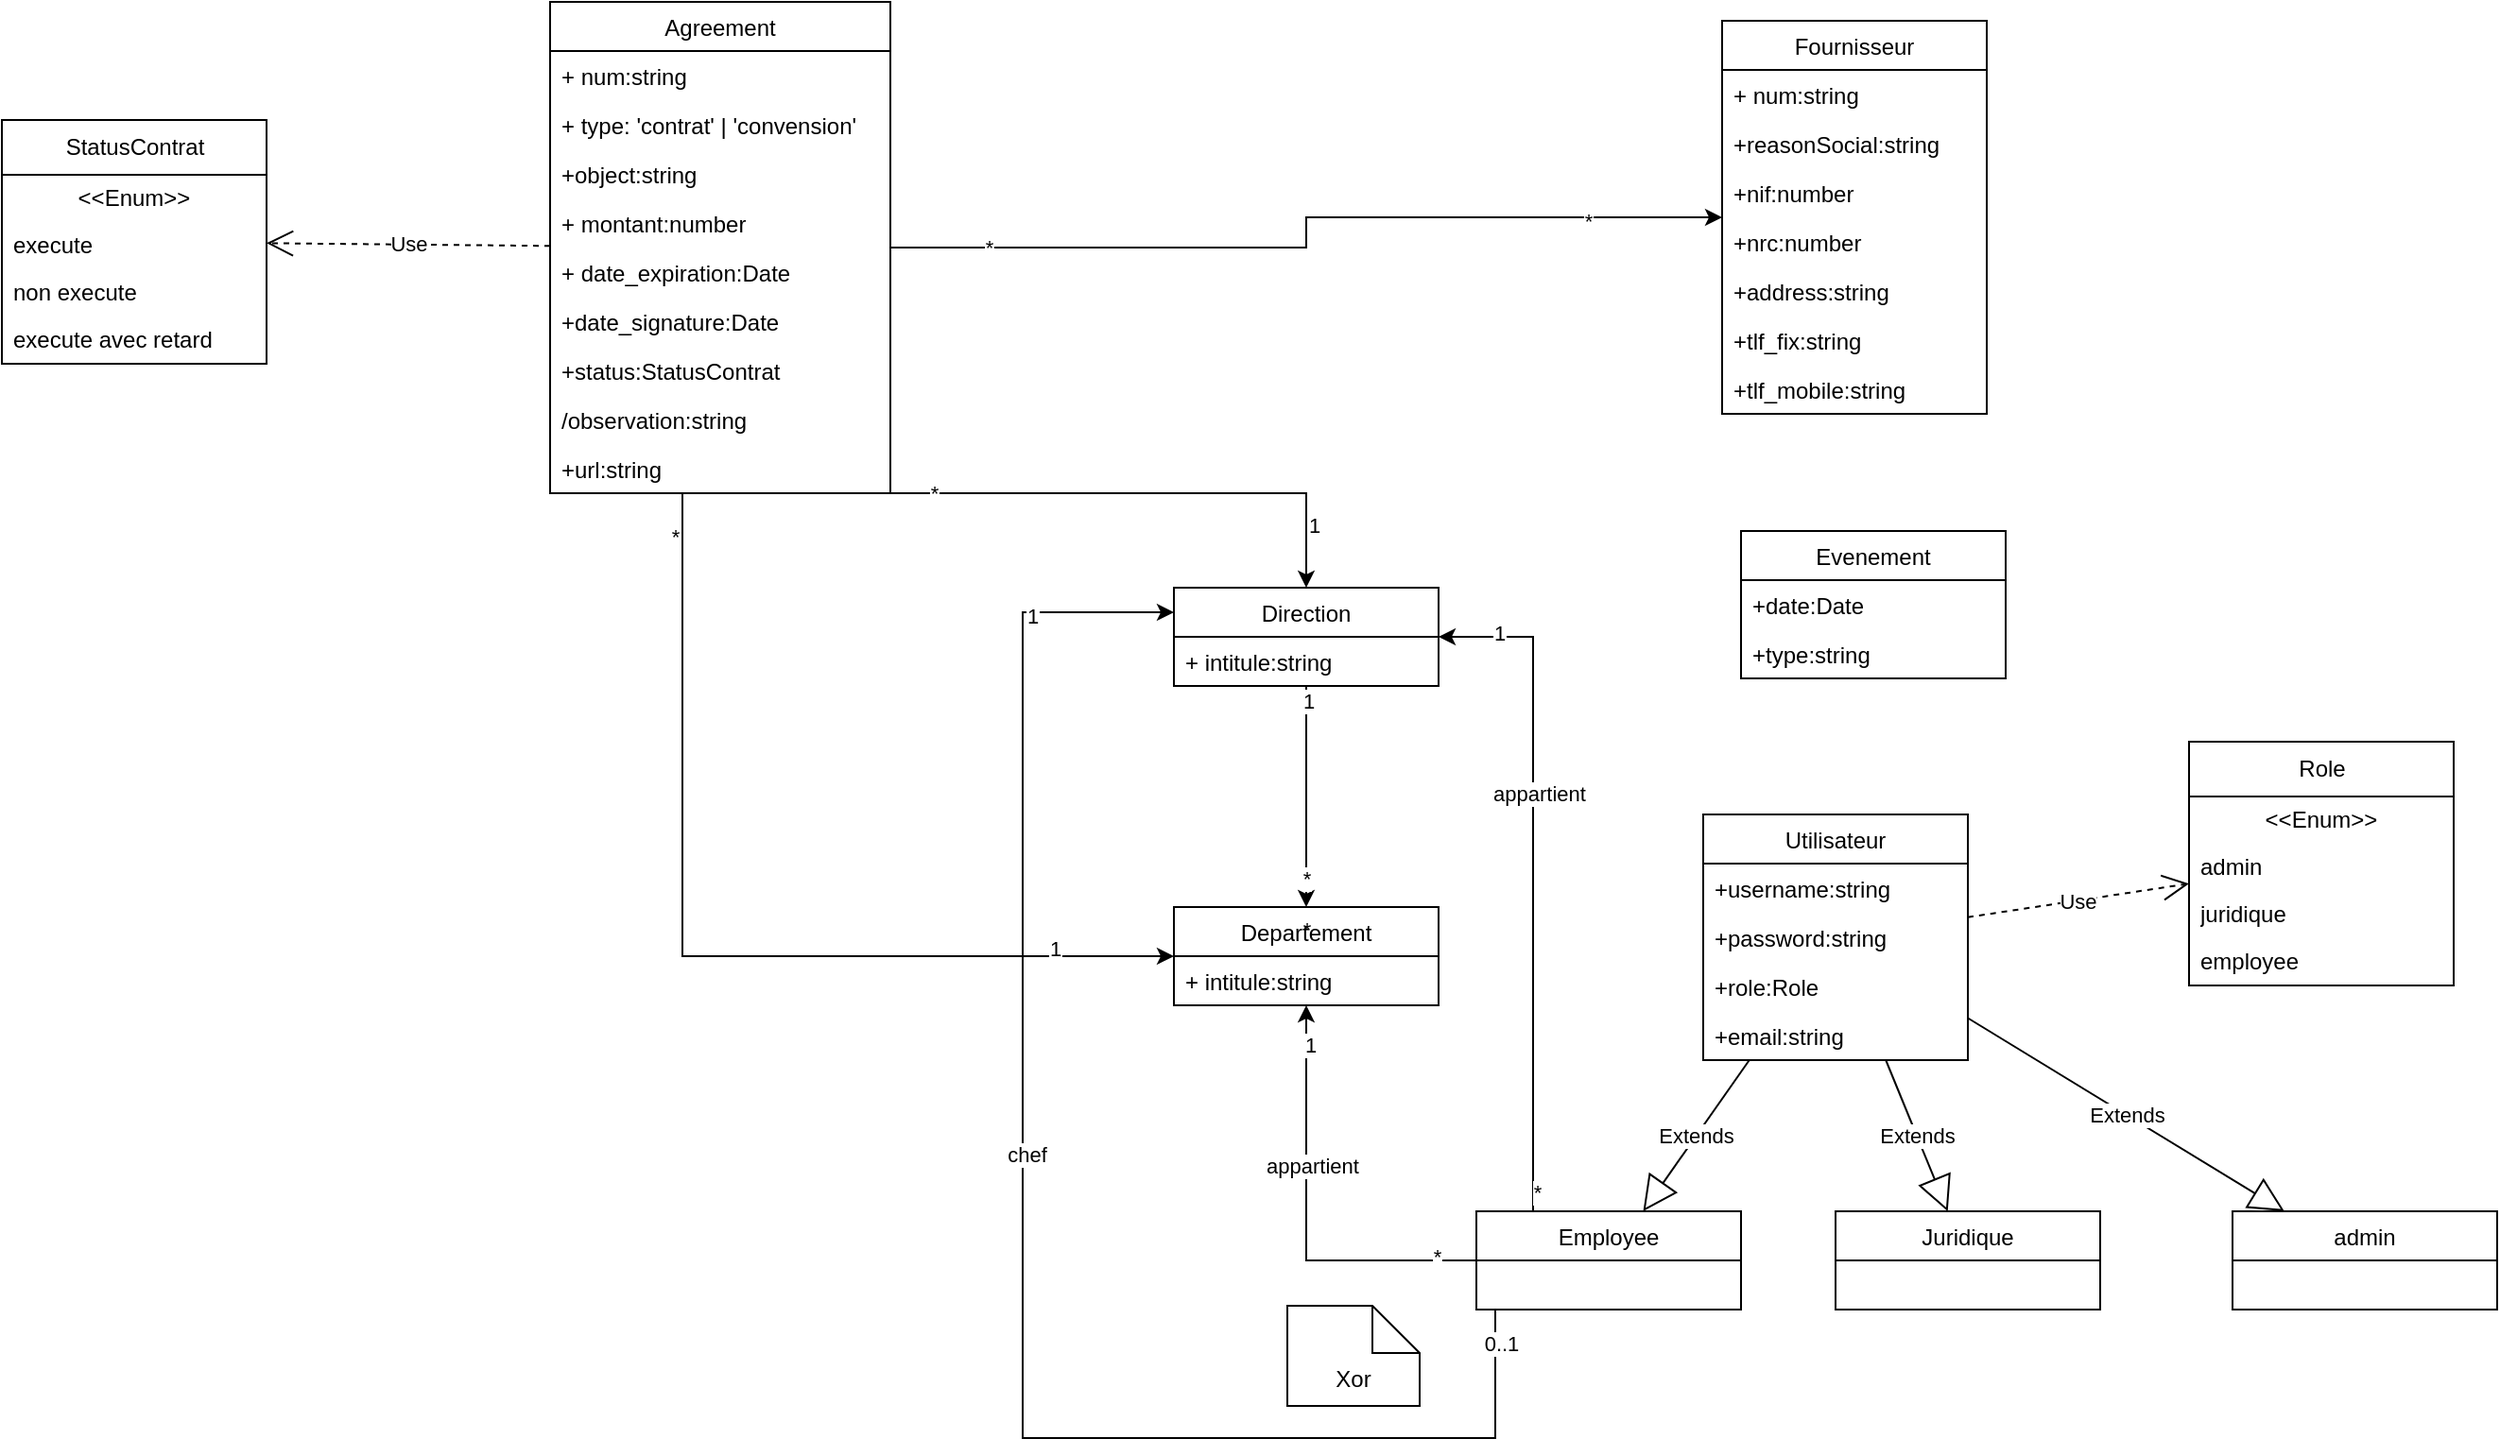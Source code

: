 <mxfile version="20.2.8" type="device"><diagram id="EL7lMZiAikVHlqi0tUtx" name="Page-1"><mxGraphModel dx="1791" dy="500" grid="1" gridSize="10" guides="1" tooltips="1" connect="0" arrows="1" fold="1" page="1" pageScale="1" pageWidth="827" pageHeight="1169" math="0" shadow="0"><root><mxCell id="0"/><mxCell id="1" parent="0"/><mxCell id="Uerh0-OQ4QakUVZc5MlC-25" value="" style="edgeStyle=orthogonalEdgeStyle;rounded=0;orthogonalLoop=1;jettySize=auto;html=1;" parent="1" source="Uerh0-OQ4QakUVZc5MlC-1" target="Uerh0-OQ4QakUVZc5MlC-7" edge="1"><mxGeometry relative="1" as="geometry"><mxPoint x="340" y="128" as="targetPoint"/></mxGeometry></mxCell><mxCell id="Uerh0-OQ4QakUVZc5MlC-26" value="*" style="edgeLabel;html=1;align=center;verticalAlign=middle;resizable=0;points=[];" parent="Uerh0-OQ4QakUVZc5MlC-25" vertex="1" connectable="0"><mxGeometry x="0.687" y="-2" relative="1" as="geometry"><mxPoint as="offset"/></mxGeometry></mxCell><mxCell id="Uerh0-OQ4QakUVZc5MlC-27" value="*" style="edgeLabel;html=1;align=center;verticalAlign=middle;resizable=0;points=[];" parent="Uerh0-OQ4QakUVZc5MlC-25" vertex="1" connectable="0"><mxGeometry x="-0.771" relative="1" as="geometry"><mxPoint as="offset"/></mxGeometry></mxCell><mxCell id="Uerh0-OQ4QakUVZc5MlC-93" value="" style="edgeStyle=orthogonalEdgeStyle;rounded=0;orthogonalLoop=1;jettySize=auto;html=1;" parent="1" source="Uerh0-OQ4QakUVZc5MlC-1" target="Uerh0-OQ4QakUVZc5MlC-29" edge="1"><mxGeometry relative="1" as="geometry"><mxPoint x="140" y="412" as="targetPoint"/><Array as="points"><mxPoint x="140" y="300"/><mxPoint x="360" y="300"/></Array></mxGeometry></mxCell><mxCell id="Uerh0-OQ4QakUVZc5MlC-94" value="1" style="edgeLabel;html=1;align=center;verticalAlign=middle;resizable=0;points=[];" parent="Uerh0-OQ4QakUVZc5MlC-93" vertex="1" connectable="0"><mxGeometry x="0.75" y="4" relative="1" as="geometry"><mxPoint as="offset"/></mxGeometry></mxCell><mxCell id="Uerh0-OQ4QakUVZc5MlC-95" value="*" style="edgeLabel;html=1;align=center;verticalAlign=middle;resizable=0;points=[];" parent="Uerh0-OQ4QakUVZc5MlC-93" vertex="1" connectable="0"><mxGeometry x="-0.781" y="3" relative="1" as="geometry"><mxPoint x="-7" y="3" as="offset"/></mxGeometry></mxCell><mxCell id="Uerh0-OQ4QakUVZc5MlC-1" value="Agreement" style="swimlane;fontStyle=0;childLayout=stackLayout;horizontal=1;startSize=26;fillColor=none;horizontalStack=0;resizeParent=1;resizeParentMax=0;resizeLast=0;collapsible=1;marginBottom=0;" parent="1" vertex="1"><mxGeometry x="-40" y="40" width="180" height="260" as="geometry"/></mxCell><mxCell id="Uerh0-OQ4QakUVZc5MlC-2" value="+ num:string" style="text;strokeColor=none;fillColor=none;align=left;verticalAlign=top;spacingLeft=4;spacingRight=4;overflow=hidden;rotatable=0;points=[[0,0.5],[1,0.5]];portConstraint=eastwest;" parent="Uerh0-OQ4QakUVZc5MlC-1" vertex="1"><mxGeometry y="26" width="180" height="26" as="geometry"/></mxCell><mxCell id="Uerh0-OQ4QakUVZc5MlC-28" value="+ type: 'contrat' | 'convension'" style="text;strokeColor=none;fillColor=none;align=left;verticalAlign=top;spacingLeft=4;spacingRight=4;overflow=hidden;rotatable=0;points=[[0,0.5],[1,0.5]];portConstraint=eastwest;" parent="Uerh0-OQ4QakUVZc5MlC-1" vertex="1"><mxGeometry y="52" width="180" height="26" as="geometry"/></mxCell><mxCell id="Uerh0-OQ4QakUVZc5MlC-3" value="+object:string" style="text;strokeColor=none;fillColor=none;align=left;verticalAlign=top;spacingLeft=4;spacingRight=4;overflow=hidden;rotatable=0;points=[[0,0.5],[1,0.5]];portConstraint=eastwest;" parent="Uerh0-OQ4QakUVZc5MlC-1" vertex="1"><mxGeometry y="78" width="180" height="26" as="geometry"/></mxCell><mxCell id="Uerh0-OQ4QakUVZc5MlC-4" value="+ montant:number" style="text;strokeColor=none;fillColor=none;align=left;verticalAlign=top;spacingLeft=4;spacingRight=4;overflow=hidden;rotatable=0;points=[[0,0.5],[1,0.5]];portConstraint=eastwest;" parent="Uerh0-OQ4QakUVZc5MlC-1" vertex="1"><mxGeometry y="104" width="180" height="26" as="geometry"/></mxCell><mxCell id="Uerh0-OQ4QakUVZc5MlC-5" value="+ date_expiration:Date" style="text;strokeColor=none;fillColor=none;align=left;verticalAlign=top;spacingLeft=4;spacingRight=4;overflow=hidden;rotatable=0;points=[[0,0.5],[1,0.5]];portConstraint=eastwest;" parent="Uerh0-OQ4QakUVZc5MlC-1" vertex="1"><mxGeometry y="130" width="180" height="26" as="geometry"/></mxCell><mxCell id="Uerh0-OQ4QakUVZc5MlC-6" value="+date_signature:Date" style="text;strokeColor=none;fillColor=none;align=left;verticalAlign=top;spacingLeft=4;spacingRight=4;overflow=hidden;rotatable=0;points=[[0,0.5],[1,0.5]];portConstraint=eastwest;" parent="Uerh0-OQ4QakUVZc5MlC-1" vertex="1"><mxGeometry y="156" width="180" height="26" as="geometry"/></mxCell><mxCell id="Uerh0-OQ4QakUVZc5MlC-65" value="+status:StatusContrat" style="text;strokeColor=none;fillColor=none;align=left;verticalAlign=top;spacingLeft=4;spacingRight=4;overflow=hidden;rotatable=0;points=[[0,0.5],[1,0.5]];portConstraint=eastwest;" parent="Uerh0-OQ4QakUVZc5MlC-1" vertex="1"><mxGeometry y="182" width="180" height="26" as="geometry"/></mxCell><mxCell id="Uerh0-OQ4QakUVZc5MlC-96" value="/observation:string" style="text;strokeColor=none;fillColor=none;align=left;verticalAlign=top;spacingLeft=4;spacingRight=4;overflow=hidden;rotatable=0;points=[[0,0.5],[1,0.5]];portConstraint=eastwest;" parent="Uerh0-OQ4QakUVZc5MlC-1" vertex="1"><mxGeometry y="208" width="180" height="26" as="geometry"/></mxCell><mxCell id="Uerh0-OQ4QakUVZc5MlC-127" value="+url:string" style="text;strokeColor=none;fillColor=none;align=left;verticalAlign=top;spacingLeft=4;spacingRight=4;overflow=hidden;rotatable=0;points=[[0,0.5],[1,0.5]];portConstraint=eastwest;" parent="Uerh0-OQ4QakUVZc5MlC-1" vertex="1"><mxGeometry y="234" width="180" height="26" as="geometry"/></mxCell><mxCell id="Uerh0-OQ4QakUVZc5MlC-7" value="Fournisseur" style="swimlane;fontStyle=0;childLayout=stackLayout;horizontal=1;startSize=26;fillColor=none;horizontalStack=0;resizeParent=1;resizeParentMax=0;resizeLast=0;collapsible=1;marginBottom=0;" parent="1" vertex="1"><mxGeometry x="580" y="50" width="140" height="208" as="geometry"/></mxCell><mxCell id="Uerh0-OQ4QakUVZc5MlC-8" value="+ num:string" style="text;strokeColor=none;fillColor=none;align=left;verticalAlign=top;spacingLeft=4;spacingRight=4;overflow=hidden;rotatable=0;points=[[0,0.5],[1,0.5]];portConstraint=eastwest;" parent="Uerh0-OQ4QakUVZc5MlC-7" vertex="1"><mxGeometry y="26" width="140" height="26" as="geometry"/></mxCell><mxCell id="Uerh0-OQ4QakUVZc5MlC-9" value="+reasonSocial:string" style="text;strokeColor=none;fillColor=none;align=left;verticalAlign=top;spacingLeft=4;spacingRight=4;overflow=hidden;rotatable=0;points=[[0,0.5],[1,0.5]];portConstraint=eastwest;" parent="Uerh0-OQ4QakUVZc5MlC-7" vertex="1"><mxGeometry y="52" width="140" height="26" as="geometry"/></mxCell><mxCell id="Uerh0-OQ4QakUVZc5MlC-13" value="+nif:number" style="text;strokeColor=none;fillColor=none;align=left;verticalAlign=top;spacingLeft=4;spacingRight=4;overflow=hidden;rotatable=0;points=[[0,0.5],[1,0.5]];portConstraint=eastwest;" parent="Uerh0-OQ4QakUVZc5MlC-7" vertex="1"><mxGeometry y="78" width="140" height="26" as="geometry"/></mxCell><mxCell id="Uerh0-OQ4QakUVZc5MlC-17" value="+nrc:number" style="text;strokeColor=none;fillColor=none;align=left;verticalAlign=top;spacingLeft=4;spacingRight=4;overflow=hidden;rotatable=0;points=[[0,0.5],[1,0.5]];portConstraint=eastwest;" parent="Uerh0-OQ4QakUVZc5MlC-7" vertex="1"><mxGeometry y="104" width="140" height="26" as="geometry"/></mxCell><mxCell id="Uerh0-OQ4QakUVZc5MlC-14" value="+address:string" style="text;strokeColor=none;fillColor=none;align=left;verticalAlign=top;spacingLeft=4;spacingRight=4;overflow=hidden;rotatable=0;points=[[0,0.5],[1,0.5]];portConstraint=eastwest;" parent="Uerh0-OQ4QakUVZc5MlC-7" vertex="1"><mxGeometry y="130" width="140" height="26" as="geometry"/></mxCell><mxCell id="Uerh0-OQ4QakUVZc5MlC-15" value="+tlf_fix:string" style="text;strokeColor=none;fillColor=none;align=left;verticalAlign=top;spacingLeft=4;spacingRight=4;overflow=hidden;rotatable=0;points=[[0,0.5],[1,0.5]];portConstraint=eastwest;" parent="Uerh0-OQ4QakUVZc5MlC-7" vertex="1"><mxGeometry y="156" width="140" height="26" as="geometry"/></mxCell><mxCell id="Uerh0-OQ4QakUVZc5MlC-16" value="+tlf_mobile:string" style="text;strokeColor=none;fillColor=none;align=left;verticalAlign=top;spacingLeft=4;spacingRight=4;overflow=hidden;rotatable=0;points=[[0,0.5],[1,0.5]];portConstraint=eastwest;" parent="Uerh0-OQ4QakUVZc5MlC-7" vertex="1"><mxGeometry y="182" width="140" height="26" as="geometry"/></mxCell><mxCell id="Uerh0-OQ4QakUVZc5MlC-40" value="" style="edgeStyle=orthogonalEdgeStyle;rounded=0;orthogonalLoop=1;jettySize=auto;html=1;" parent="1" source="Uerh0-OQ4QakUVZc5MlC-29" target="Uerh0-OQ4QakUVZc5MlC-37" edge="1"><mxGeometry relative="1" as="geometry"><mxPoint x="390" y="336" as="targetPoint"/><Array as="points"><mxPoint x="360" y="460"/><mxPoint x="360" y="460"/></Array></mxGeometry></mxCell><mxCell id="Uerh0-OQ4QakUVZc5MlC-41" value="*" style="edgeLabel;html=1;align=center;verticalAlign=middle;resizable=0;points=[];" parent="Uerh0-OQ4QakUVZc5MlC-40" vertex="1" connectable="0"><mxGeometry x="0.647" y="2" relative="1" as="geometry"><mxPoint x="-2" y="32" as="offset"/></mxGeometry></mxCell><mxCell id="Uerh0-OQ4QakUVZc5MlC-42" value="1" style="edgeLabel;html=1;align=center;verticalAlign=middle;resizable=0;points=[];" parent="Uerh0-OQ4QakUVZc5MlC-40" vertex="1" connectable="0"><mxGeometry x="-0.866" y="1" relative="1" as="geometry"><mxPoint as="offset"/></mxGeometry></mxCell><mxCell id="Uerh0-OQ4QakUVZc5MlC-91" value="*" style="edgeLabel;html=1;align=center;verticalAlign=middle;resizable=0;points=[];" parent="Uerh0-OQ4QakUVZc5MlC-40" vertex="1" connectable="0"><mxGeometry x="0.743" relative="1" as="geometry"><mxPoint as="offset"/></mxGeometry></mxCell><mxCell id="Uerh0-OQ4QakUVZc5MlC-29" value="Direction" style="swimlane;fontStyle=0;childLayout=stackLayout;horizontal=1;startSize=26;fillColor=none;horizontalStack=0;resizeParent=1;resizeParentMax=0;resizeLast=0;collapsible=1;marginBottom=0;" parent="1" vertex="1"><mxGeometry x="290" y="350" width="140" height="52" as="geometry"/></mxCell><mxCell id="Uerh0-OQ4QakUVZc5MlC-30" value="+ intitule:string" style="text;strokeColor=none;fillColor=none;align=left;verticalAlign=top;spacingLeft=4;spacingRight=4;overflow=hidden;rotatable=0;points=[[0,0.5],[1,0.5]];portConstraint=eastwest;" parent="Uerh0-OQ4QakUVZc5MlC-29" vertex="1"><mxGeometry y="26" width="140" height="26" as="geometry"/></mxCell><mxCell id="Uerh0-OQ4QakUVZc5MlC-37" value="Departement" style="swimlane;fontStyle=0;childLayout=stackLayout;horizontal=1;startSize=26;fillColor=none;horizontalStack=0;resizeParent=1;resizeParentMax=0;resizeLast=0;collapsible=1;marginBottom=0;" parent="1" vertex="1"><mxGeometry x="290" y="519" width="140" height="52" as="geometry"/></mxCell><mxCell id="Uerh0-OQ4QakUVZc5MlC-38" value="+ intitule:string" style="text;strokeColor=none;fillColor=none;align=left;verticalAlign=top;spacingLeft=4;spacingRight=4;overflow=hidden;rotatable=0;points=[[0,0.5],[1,0.5]];portConstraint=eastwest;" parent="Uerh0-OQ4QakUVZc5MlC-37" vertex="1"><mxGeometry y="26" width="140" height="26" as="geometry"/></mxCell><mxCell id="Uerh0-OQ4QakUVZc5MlC-43" value="Evenement" style="swimlane;fontStyle=0;childLayout=stackLayout;horizontal=1;startSize=26;fillColor=none;horizontalStack=0;resizeParent=1;resizeParentMax=0;resizeLast=0;collapsible=1;marginBottom=0;" parent="1" vertex="1"><mxGeometry x="590" y="320" width="140" height="78" as="geometry"/></mxCell><mxCell id="Uerh0-OQ4QakUVZc5MlC-44" value="+date:Date" style="text;strokeColor=none;fillColor=none;align=left;verticalAlign=top;spacingLeft=4;spacingRight=4;overflow=hidden;rotatable=0;points=[[0,0.5],[1,0.5]];portConstraint=eastwest;" parent="Uerh0-OQ4QakUVZc5MlC-43" vertex="1"><mxGeometry y="26" width="140" height="26" as="geometry"/></mxCell><mxCell id="Uerh0-OQ4QakUVZc5MlC-101" value="+type:string" style="text;strokeColor=none;fillColor=none;align=left;verticalAlign=top;spacingLeft=4;spacingRight=4;overflow=hidden;rotatable=0;points=[[0,0.5],[1,0.5]];portConstraint=eastwest;" parent="Uerh0-OQ4QakUVZc5MlC-43" vertex="1"><mxGeometry y="52" width="140" height="26" as="geometry"/></mxCell><mxCell id="Uerh0-OQ4QakUVZc5MlC-53" value="Utilisateur" style="swimlane;fontStyle=0;childLayout=stackLayout;horizontal=1;startSize=26;fillColor=none;horizontalStack=0;resizeParent=1;resizeParentMax=0;resizeLast=0;collapsible=1;marginBottom=0;" parent="1" vertex="1"><mxGeometry x="570" y="470" width="140" height="130" as="geometry"/></mxCell><mxCell id="Uerh0-OQ4QakUVZc5MlC-54" value="+username:string" style="text;strokeColor=none;fillColor=none;align=left;verticalAlign=top;spacingLeft=4;spacingRight=4;overflow=hidden;rotatable=0;points=[[0,0.5],[1,0.5]];portConstraint=eastwest;" parent="Uerh0-OQ4QakUVZc5MlC-53" vertex="1"><mxGeometry y="26" width="140" height="26" as="geometry"/></mxCell><mxCell id="Uerh0-OQ4QakUVZc5MlC-55" value="+password:string" style="text;strokeColor=none;fillColor=none;align=left;verticalAlign=top;spacingLeft=4;spacingRight=4;overflow=hidden;rotatable=0;points=[[0,0.5],[1,0.5]];portConstraint=eastwest;" parent="Uerh0-OQ4QakUVZc5MlC-53" vertex="1"><mxGeometry y="52" width="140" height="26" as="geometry"/></mxCell><mxCell id="Uerh0-OQ4QakUVZc5MlC-64" value="+role:Role" style="text;strokeColor=none;fillColor=none;align=left;verticalAlign=top;spacingLeft=4;spacingRight=4;overflow=hidden;rotatable=0;points=[[0,0.5],[1,0.5]];portConstraint=eastwest;" parent="Uerh0-OQ4QakUVZc5MlC-53" vertex="1"><mxGeometry y="78" width="140" height="26" as="geometry"/></mxCell><mxCell id="Uerh0-OQ4QakUVZc5MlC-56" value="+email:string" style="text;strokeColor=none;fillColor=none;align=left;verticalAlign=top;spacingLeft=4;spacingRight=4;overflow=hidden;rotatable=0;points=[[0,0.5],[1,0.5]];portConstraint=eastwest;" parent="Uerh0-OQ4QakUVZc5MlC-53" vertex="1"><mxGeometry y="104" width="140" height="26" as="geometry"/></mxCell><mxCell id="Uerh0-OQ4QakUVZc5MlC-66" value="&lt;span style=&quot;font-weight: 400; text-align: left;&quot;&gt;StatusContrat&lt;/span&gt;" style="swimlane;fontStyle=1;align=center;verticalAlign=middle;childLayout=stackLayout;horizontal=1;startSize=29;horizontalStack=0;resizeParent=1;resizeParentMax=0;resizeLast=0;collapsible=0;marginBottom=0;html=1;" parent="1" vertex="1"><mxGeometry x="-330" y="102.5" width="140" height="129" as="geometry"/></mxCell><mxCell id="Uerh0-OQ4QakUVZc5MlC-67" value="&amp;lt;&amp;lt;Enum&amp;gt;&amp;gt;" style="text;html=1;strokeColor=none;fillColor=none;align=center;verticalAlign=middle;spacingLeft=4;spacingRight=4;overflow=hidden;rotatable=0;points=[[0,0.5],[1,0.5]];portConstraint=eastwest;" parent="Uerh0-OQ4QakUVZc5MlC-66" vertex="1"><mxGeometry y="29" width="140" height="25" as="geometry"/></mxCell><mxCell id="Uerh0-OQ4QakUVZc5MlC-68" value="execute" style="text;html=1;strokeColor=none;fillColor=none;align=left;verticalAlign=middle;spacingLeft=4;spacingRight=4;overflow=hidden;rotatable=0;points=[[0,0.5],[1,0.5]];portConstraint=eastwest;" parent="Uerh0-OQ4QakUVZc5MlC-66" vertex="1"><mxGeometry y="54" width="140" height="25" as="geometry"/></mxCell><mxCell id="Uerh0-OQ4QakUVZc5MlC-77" value="non execute" style="text;html=1;strokeColor=none;fillColor=none;align=left;verticalAlign=middle;spacingLeft=4;spacingRight=4;overflow=hidden;rotatable=0;points=[[0,0.5],[1,0.5]];portConstraint=eastwest;" parent="Uerh0-OQ4QakUVZc5MlC-66" vertex="1"><mxGeometry y="79" width="140" height="25" as="geometry"/></mxCell><mxCell id="Uerh0-OQ4QakUVZc5MlC-78" value="execute avec retard" style="text;html=1;strokeColor=none;fillColor=none;align=left;verticalAlign=middle;spacingLeft=4;spacingRight=4;overflow=hidden;rotatable=0;points=[[0,0.5],[1,0.5]];portConstraint=eastwest;" parent="Uerh0-OQ4QakUVZc5MlC-66" vertex="1"><mxGeometry y="104" width="140" height="25" as="geometry"/></mxCell><mxCell id="Uerh0-OQ4QakUVZc5MlC-69" value="admin" style="swimlane;fontStyle=0;childLayout=stackLayout;horizontal=1;startSize=26;fillColor=none;horizontalStack=0;resizeParent=1;resizeParentMax=0;resizeLast=0;collapsible=1;marginBottom=0;" parent="1" vertex="1"><mxGeometry x="850" y="680" width="140" height="52" as="geometry"/></mxCell><mxCell id="Uerh0-OQ4QakUVZc5MlC-79" value="&lt;span style=&quot;font-weight: 400; text-align: left;&quot;&gt;Role&lt;/span&gt;" style="swimlane;fontStyle=1;align=center;verticalAlign=middle;childLayout=stackLayout;horizontal=1;startSize=29;horizontalStack=0;resizeParent=1;resizeParentMax=0;resizeLast=0;collapsible=0;marginBottom=0;html=1;" parent="1" vertex="1"><mxGeometry x="827" y="431.5" width="140" height="129" as="geometry"/></mxCell><mxCell id="Uerh0-OQ4QakUVZc5MlC-80" value="&amp;lt;&amp;lt;Enum&amp;gt;&amp;gt;" style="text;html=1;strokeColor=none;fillColor=none;align=center;verticalAlign=middle;spacingLeft=4;spacingRight=4;overflow=hidden;rotatable=0;points=[[0,0.5],[1,0.5]];portConstraint=eastwest;" parent="Uerh0-OQ4QakUVZc5MlC-79" vertex="1"><mxGeometry y="29" width="140" height="25" as="geometry"/></mxCell><mxCell id="Uerh0-OQ4QakUVZc5MlC-81" value="admin" style="text;html=1;strokeColor=none;fillColor=none;align=left;verticalAlign=middle;spacingLeft=4;spacingRight=4;overflow=hidden;rotatable=0;points=[[0,0.5],[1,0.5]];portConstraint=eastwest;" parent="Uerh0-OQ4QakUVZc5MlC-79" vertex="1"><mxGeometry y="54" width="140" height="25" as="geometry"/></mxCell><mxCell id="Uerh0-OQ4QakUVZc5MlC-82" value="juridique" style="text;html=1;strokeColor=none;fillColor=none;align=left;verticalAlign=middle;spacingLeft=4;spacingRight=4;overflow=hidden;rotatable=0;points=[[0,0.5],[1,0.5]];portConstraint=eastwest;" parent="Uerh0-OQ4QakUVZc5MlC-79" vertex="1"><mxGeometry y="79" width="140" height="25" as="geometry"/></mxCell><mxCell id="Uerh0-OQ4QakUVZc5MlC-83" value="&lt;span style=&quot;text-align: center;&quot;&gt;employee&lt;/span&gt;" style="text;html=1;strokeColor=none;fillColor=none;align=left;verticalAlign=middle;spacingLeft=4;spacingRight=4;overflow=hidden;rotatable=0;points=[[0,0.5],[1,0.5]];portConstraint=eastwest;" parent="Uerh0-OQ4QakUVZc5MlC-79" vertex="1"><mxGeometry y="104" width="140" height="25" as="geometry"/></mxCell><mxCell id="Uerh0-OQ4QakUVZc5MlC-84" value="Extends" style="endArrow=block;endSize=16;endFill=0;html=1;rounded=0;" parent="1" source="Uerh0-OQ4QakUVZc5MlC-53" target="Uerh0-OQ4QakUVZc5MlC-69" edge="1"><mxGeometry width="160" relative="1" as="geometry"><mxPoint x="510" y="680" as="sourcePoint"/><mxPoint x="510" y="670" as="targetPoint"/></mxGeometry></mxCell><mxCell id="Uerh0-OQ4QakUVZc5MlC-86" value="Use" style="endArrow=open;endSize=12;dashed=1;html=1;rounded=0;" parent="1" source="Uerh0-OQ4QakUVZc5MlC-53" target="Uerh0-OQ4QakUVZc5MlC-79" edge="1"><mxGeometry width="160" relative="1" as="geometry"><mxPoint x="700" y="700" as="sourcePoint"/><mxPoint x="860" y="700" as="targetPoint"/></mxGeometry></mxCell><mxCell id="Uerh0-OQ4QakUVZc5MlC-87" value="Juridique" style="swimlane;fontStyle=0;childLayout=stackLayout;horizontal=1;startSize=26;fillColor=none;horizontalStack=0;resizeParent=1;resizeParentMax=0;resizeLast=0;collapsible=1;marginBottom=0;" parent="1" vertex="1"><mxGeometry x="640" y="680" width="140" height="52" as="geometry"/></mxCell><mxCell id="Uerh0-OQ4QakUVZc5MlC-89" value="Extends" style="endArrow=block;endSize=16;endFill=0;html=1;rounded=0;" parent="1" source="Uerh0-OQ4QakUVZc5MlC-53" target="Uerh0-OQ4QakUVZc5MlC-87" edge="1"><mxGeometry width="160" relative="1" as="geometry"><mxPoint x="580.0" y="608" as="sourcePoint"/><mxPoint x="488.889" y="690.0" as="targetPoint"/></mxGeometry></mxCell><mxCell id="Uerh0-OQ4QakUVZc5MlC-90" value="Extends" style="endArrow=block;endSize=16;endFill=0;html=1;rounded=0;" parent="1" source="Uerh0-OQ4QakUVZc5MlC-53" target="Uerh0-OQ4QakUVZc5MlC-106" edge="1"><mxGeometry width="160" relative="1" as="geometry"><mxPoint x="653.801" y="610" as="sourcePoint"/><mxPoint x="812.619" y="680" as="targetPoint"/></mxGeometry></mxCell><mxCell id="Uerh0-OQ4QakUVZc5MlC-97" value="Use" style="endArrow=open;endSize=12;dashed=1;html=1;rounded=0;" parent="1" source="Uerh0-OQ4QakUVZc5MlC-1" target="Uerh0-OQ4QakUVZc5MlC-66" edge="1"><mxGeometry width="160" relative="1" as="geometry"><mxPoint x="-127" y="301.757" as="sourcePoint"/><mxPoint x="-10" y="284.003" as="targetPoint"/></mxGeometry></mxCell><mxCell id="Uerh0-OQ4QakUVZc5MlC-114" value="" style="edgeStyle=orthogonalEdgeStyle;rounded=0;orthogonalLoop=1;jettySize=auto;html=1;" parent="1" source="Uerh0-OQ4QakUVZc5MlC-106" target="Uerh0-OQ4QakUVZc5MlC-37" edge="1"><mxGeometry relative="1" as="geometry"><mxPoint x="370" y="706" as="targetPoint"/></mxGeometry></mxCell><mxCell id="Uerh0-OQ4QakUVZc5MlC-116" value="*" style="edgeLabel;html=1;align=center;verticalAlign=middle;resizable=0;points=[];" parent="Uerh0-OQ4QakUVZc5MlC-114" vertex="1" connectable="0"><mxGeometry x="-0.811" y="-2" relative="1" as="geometry"><mxPoint as="offset"/></mxGeometry></mxCell><mxCell id="Uerh0-OQ4QakUVZc5MlC-117" value="1" style="edgeLabel;html=1;align=center;verticalAlign=middle;resizable=0;points=[];" parent="Uerh0-OQ4QakUVZc5MlC-114" vertex="1" connectable="0"><mxGeometry x="0.82" y="-2" relative="1" as="geometry"><mxPoint as="offset"/></mxGeometry></mxCell><mxCell id="Uerh0-OQ4QakUVZc5MlC-126" value="appartient" style="edgeLabel;html=1;align=center;verticalAlign=middle;resizable=0;points=[];" parent="Uerh0-OQ4QakUVZc5MlC-114" vertex="1" connectable="0"><mxGeometry x="0.248" y="-3" relative="1" as="geometry"><mxPoint as="offset"/></mxGeometry></mxCell><mxCell id="Uerh0-OQ4QakUVZc5MlC-106" value="Employee" style="swimlane;fontStyle=0;childLayout=stackLayout;horizontal=1;startSize=26;fillColor=none;horizontalStack=0;resizeParent=1;resizeParentMax=0;resizeLast=0;collapsible=1;marginBottom=0;" parent="1" vertex="1"><mxGeometry x="450" y="680" width="140" height="52" as="geometry"/></mxCell><mxCell id="Uerh0-OQ4QakUVZc5MlC-118" value="" style="edgeStyle=orthogonalEdgeStyle;rounded=0;orthogonalLoop=1;jettySize=auto;html=1;entryX=0;entryY=0.25;entryDx=0;entryDy=0;" parent="1" source="Uerh0-OQ4QakUVZc5MlC-106" target="Uerh0-OQ4QakUVZc5MlC-29" edge="1"><mxGeometry relative="1" as="geometry"><mxPoint x="460" y="716" as="sourcePoint"/><mxPoint x="370.0" y="581" as="targetPoint"/><Array as="points"><mxPoint x="460" y="800"/><mxPoint x="210" y="800"/><mxPoint x="210" y="363"/></Array></mxGeometry></mxCell><mxCell id="Uerh0-OQ4QakUVZc5MlC-120" value="1" style="edgeLabel;html=1;align=center;verticalAlign=middle;resizable=0;points=[];" parent="Uerh0-OQ4QakUVZc5MlC-118" vertex="1" connectable="0"><mxGeometry x="0.82" y="-2" relative="1" as="geometry"><mxPoint as="offset"/></mxGeometry></mxCell><mxCell id="Uerh0-OQ4QakUVZc5MlC-125" value="chef" style="edgeLabel;html=1;align=center;verticalAlign=middle;resizable=0;points=[];" parent="Uerh0-OQ4QakUVZc5MlC-118" vertex="1" connectable="0"><mxGeometry x="0.121" y="-2" relative="1" as="geometry"><mxPoint as="offset"/></mxGeometry></mxCell><mxCell id="Umnh7s8rtKhDqlhj3BTT-8" value="0..1" style="edgeLabel;html=1;align=center;verticalAlign=middle;resizable=0;points=[];" vertex="1" connectable="0" parent="Uerh0-OQ4QakUVZc5MlC-118"><mxGeometry x="-0.957" y="3" relative="1" as="geometry"><mxPoint as="offset"/></mxGeometry></mxCell><mxCell id="Uerh0-OQ4QakUVZc5MlC-121" value="Xor" style="shape=note2;boundedLbl=1;whiteSpace=wrap;html=1;size=25;verticalAlign=top;align=center;" parent="1" vertex="1"><mxGeometry x="350" y="730" width="70" height="53" as="geometry"/></mxCell><mxCell id="Uerh0-OQ4QakUVZc5MlC-128" value="" style="edgeStyle=orthogonalEdgeStyle;rounded=0;orthogonalLoop=1;jettySize=auto;html=1;" parent="1" source="Uerh0-OQ4QakUVZc5MlC-1" target="Uerh0-OQ4QakUVZc5MlC-37" edge="1"><mxGeometry relative="1" as="geometry"><mxPoint x="30" y="307" as="sourcePoint"/><mxPoint x="370.0" y="360" as="targetPoint"/><Array as="points"><mxPoint x="30" y="545"/></Array></mxGeometry></mxCell><mxCell id="Uerh0-OQ4QakUVZc5MlC-129" value="1" style="edgeLabel;html=1;align=center;verticalAlign=middle;resizable=0;points=[];" parent="Uerh0-OQ4QakUVZc5MlC-128" vertex="1" connectable="0"><mxGeometry x="0.75" y="4" relative="1" as="geometry"><mxPoint as="offset"/></mxGeometry></mxCell><mxCell id="Uerh0-OQ4QakUVZc5MlC-130" value="*" style="edgeLabel;html=1;align=center;verticalAlign=middle;resizable=0;points=[];" parent="Uerh0-OQ4QakUVZc5MlC-128" vertex="1" connectable="0"><mxGeometry x="-0.781" y="3" relative="1" as="geometry"><mxPoint x="-7" y="-33" as="offset"/></mxGeometry></mxCell><mxCell id="Umnh7s8rtKhDqlhj3BTT-1" value="" style="edgeStyle=orthogonalEdgeStyle;rounded=0;orthogonalLoop=1;jettySize=auto;html=1;" edge="1" parent="1" source="Uerh0-OQ4QakUVZc5MlC-106" target="Uerh0-OQ4QakUVZc5MlC-29"><mxGeometry relative="1" as="geometry"><mxPoint x="460" y="470" as="targetPoint"/><mxPoint x="550" y="605" as="sourcePoint"/><Array as="points"><mxPoint x="480" y="376"/></Array></mxGeometry></mxCell><mxCell id="Umnh7s8rtKhDqlhj3BTT-2" value="*" style="edgeLabel;html=1;align=center;verticalAlign=middle;resizable=0;points=[];" vertex="1" connectable="0" parent="Umnh7s8rtKhDqlhj3BTT-1"><mxGeometry x="-0.811" y="-2" relative="1" as="geometry"><mxPoint y="23" as="offset"/></mxGeometry></mxCell><mxCell id="Umnh7s8rtKhDqlhj3BTT-3" value="1" style="edgeLabel;html=1;align=center;verticalAlign=middle;resizable=0;points=[];" vertex="1" connectable="0" parent="Umnh7s8rtKhDqlhj3BTT-1"><mxGeometry x="0.82" y="-2" relative="1" as="geometry"><mxPoint as="offset"/></mxGeometry></mxCell><mxCell id="Umnh7s8rtKhDqlhj3BTT-4" value="appartient" style="edgeLabel;html=1;align=center;verticalAlign=middle;resizable=0;points=[];" vertex="1" connectable="0" parent="Umnh7s8rtKhDqlhj3BTT-1"><mxGeometry x="0.248" y="-3" relative="1" as="geometry"><mxPoint as="offset"/></mxGeometry></mxCell></root></mxGraphModel></diagram></mxfile>